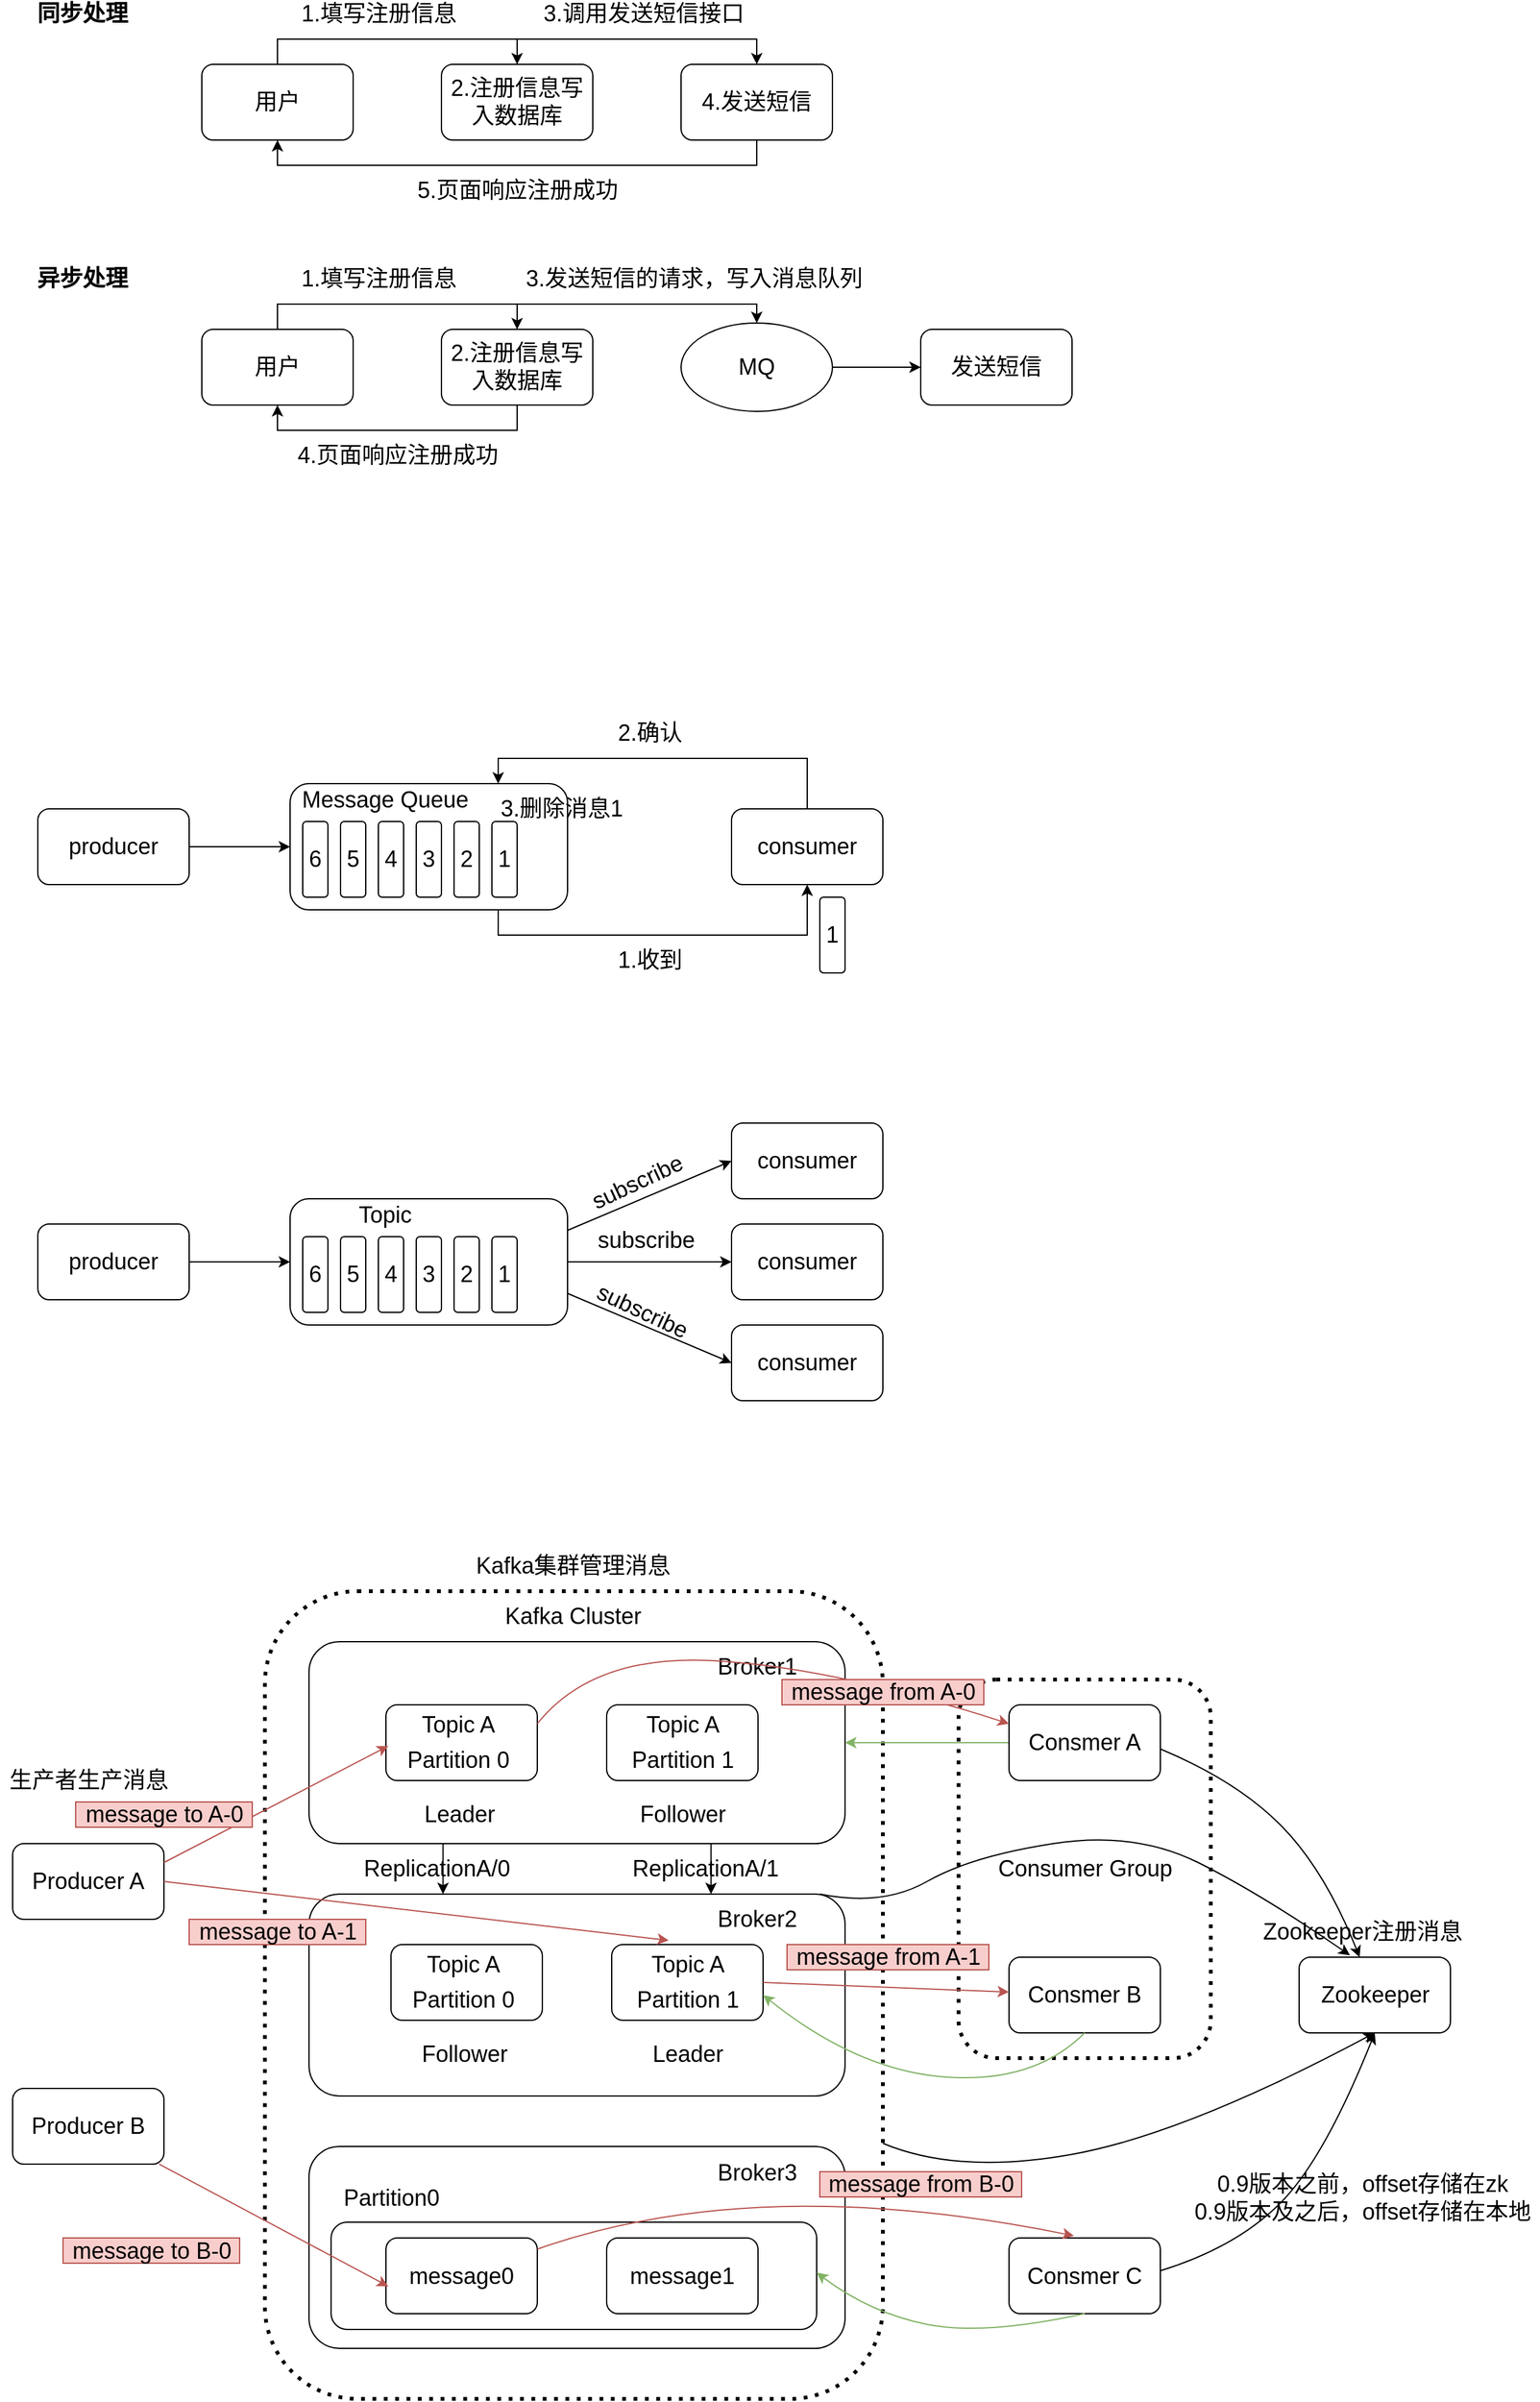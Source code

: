 <mxfile version="14.6.13" type="device" pages="2"><diagram id="A5o_Wc2vz5MApdbl6kz6" name="kafka"><mxGraphModel dx="1913" dy="807" grid="1" gridSize="10" guides="1" tooltips="1" connect="1" arrows="1" fold="1" page="1" pageScale="1" pageWidth="827" pageHeight="1169" math="0" shadow="0"><root><mxCell id="0"/><mxCell id="1" parent="0"/><mxCell id="I1nLcoLQ8HfuRh0uaco5-5" style="edgeStyle=orthogonalEdgeStyle;rounded=0;orthogonalLoop=1;jettySize=auto;html=1;exitX=0.5;exitY=0;exitDx=0;exitDy=0;entryX=0.5;entryY=0;entryDx=0;entryDy=0;" parent="1" source="I1nLcoLQ8HfuRh0uaco5-1" target="I1nLcoLQ8HfuRh0uaco5-2" edge="1"><mxGeometry relative="1" as="geometry"/></mxCell><mxCell id="I1nLcoLQ8HfuRh0uaco5-1" value="&lt;font style=&quot;font-size: 18px&quot;&gt;用户&lt;/font&gt;" style="rounded=1;whiteSpace=wrap;html=1;" parent="1" vertex="1"><mxGeometry x="120" y="120" width="120" height="60" as="geometry"/></mxCell><mxCell id="I1nLcoLQ8HfuRh0uaco5-9" style="edgeStyle=orthogonalEdgeStyle;rounded=0;orthogonalLoop=1;jettySize=auto;html=1;exitX=0.5;exitY=0;exitDx=0;exitDy=0;entryX=0.5;entryY=0;entryDx=0;entryDy=0;" parent="1" source="I1nLcoLQ8HfuRh0uaco5-2" target="I1nLcoLQ8HfuRh0uaco5-7" edge="1"><mxGeometry relative="1" as="geometry"/></mxCell><mxCell id="I1nLcoLQ8HfuRh0uaco5-2" value="&lt;font style=&quot;font-size: 18px&quot;&gt;2.注册信息写入数据库&lt;/font&gt;" style="rounded=1;whiteSpace=wrap;html=1;" parent="1" vertex="1"><mxGeometry x="310" y="120" width="120" height="60" as="geometry"/></mxCell><mxCell id="I1nLcoLQ8HfuRh0uaco5-27" style="edgeStyle=orthogonalEdgeStyle;rounded=0;orthogonalLoop=1;jettySize=auto;html=1;entryX=0.5;entryY=1;entryDx=0;entryDy=0;" parent="1" source="I1nLcoLQ8HfuRh0uaco5-7" target="I1nLcoLQ8HfuRh0uaco5-1" edge="1"><mxGeometry relative="1" as="geometry"><Array as="points"><mxPoint x="560" y="200"/><mxPoint x="180" y="200"/></Array></mxGeometry></mxCell><mxCell id="I1nLcoLQ8HfuRh0uaco5-7" value="&lt;font style=&quot;font-size: 18px&quot;&gt;4.发送短信&lt;/font&gt;" style="rounded=1;whiteSpace=wrap;html=1;" parent="1" vertex="1"><mxGeometry x="500" y="120" width="120" height="60" as="geometry"/></mxCell><mxCell id="I1nLcoLQ8HfuRh0uaco5-6" value="&lt;font style=&quot;font-size: 18px&quot;&gt;1.填写注册信息&lt;/font&gt;" style="text;html=1;align=center;verticalAlign=middle;resizable=0;points=[];autosize=1;" parent="1" vertex="1"><mxGeometry x="190" y="70" width="140" height="20" as="geometry"/></mxCell><mxCell id="I1nLcoLQ8HfuRh0uaco5-11" value="&lt;span style=&quot;font-size: 18px&quot;&gt;3.调用发送短信接口&lt;br&gt;&lt;/span&gt;" style="text;html=1;align=center;verticalAlign=middle;resizable=0;points=[];autosize=1;" parent="1" vertex="1"><mxGeometry x="385" y="70" width="170" height="20" as="geometry"/></mxCell><mxCell id="I1nLcoLQ8HfuRh0uaco5-12" value="&lt;span style=&quot;font-size: 18px&quot;&gt;&lt;b&gt;同步处理&lt;/b&gt;&lt;br&gt;&lt;/span&gt;" style="text;html=1;align=center;verticalAlign=middle;resizable=0;points=[];autosize=1;" parent="1" vertex="1"><mxGeometry x="-20" y="70" width="90" height="20" as="geometry"/></mxCell><mxCell id="I1nLcoLQ8HfuRh0uaco5-13" style="edgeStyle=orthogonalEdgeStyle;rounded=0;orthogonalLoop=1;jettySize=auto;html=1;exitX=0.5;exitY=0;exitDx=0;exitDy=0;entryX=0.5;entryY=0;entryDx=0;entryDy=0;" parent="1" source="I1nLcoLQ8HfuRh0uaco5-14" target="I1nLcoLQ8HfuRh0uaco5-16" edge="1"><mxGeometry relative="1" as="geometry"/></mxCell><mxCell id="I1nLcoLQ8HfuRh0uaco5-14" value="&lt;font style=&quot;font-size: 18px&quot;&gt;用户&lt;/font&gt;" style="rounded=1;whiteSpace=wrap;html=1;" parent="1" vertex="1"><mxGeometry x="120" y="330" width="120" height="60" as="geometry"/></mxCell><mxCell id="I1nLcoLQ8HfuRh0uaco5-15" style="edgeStyle=orthogonalEdgeStyle;rounded=0;orthogonalLoop=1;jettySize=auto;html=1;exitX=0.5;exitY=0;exitDx=0;exitDy=0;entryX=0.5;entryY=0;entryDx=0;entryDy=0;" parent="1" source="I1nLcoLQ8HfuRh0uaco5-16" target="I1nLcoLQ8HfuRh0uaco5-23" edge="1"><mxGeometry relative="1" as="geometry"><mxPoint x="560" y="320" as="targetPoint"/><Array as="points"><mxPoint x="370" y="310"/><mxPoint x="560" y="310"/></Array></mxGeometry></mxCell><mxCell id="I1nLcoLQ8HfuRh0uaco5-31" style="edgeStyle=orthogonalEdgeStyle;rounded=0;orthogonalLoop=1;jettySize=auto;html=1;entryX=0.5;entryY=1;entryDx=0;entryDy=0;" parent="1" source="I1nLcoLQ8HfuRh0uaco5-16" target="I1nLcoLQ8HfuRh0uaco5-14" edge="1"><mxGeometry relative="1" as="geometry"><Array as="points"><mxPoint x="370" y="410"/><mxPoint x="180" y="410"/></Array></mxGeometry></mxCell><mxCell id="I1nLcoLQ8HfuRh0uaco5-16" value="&lt;font style=&quot;font-size: 18px&quot;&gt;2.注册信息写入数据库&lt;/font&gt;" style="rounded=1;whiteSpace=wrap;html=1;" parent="1" vertex="1"><mxGeometry x="310" y="330" width="120" height="60" as="geometry"/></mxCell><mxCell id="I1nLcoLQ8HfuRh0uaco5-17" value="&lt;font style=&quot;font-size: 18px&quot;&gt;发送短信&lt;/font&gt;" style="rounded=1;whiteSpace=wrap;html=1;" parent="1" vertex="1"><mxGeometry x="690" y="330" width="120" height="60" as="geometry"/></mxCell><mxCell id="I1nLcoLQ8HfuRh0uaco5-18" value="&lt;font style=&quot;font-size: 18px&quot;&gt;1.填写注册信息&lt;/font&gt;" style="text;html=1;align=center;verticalAlign=middle;resizable=0;points=[];autosize=1;" parent="1" vertex="1"><mxGeometry x="190" y="280" width="140" height="20" as="geometry"/></mxCell><mxCell id="I1nLcoLQ8HfuRh0uaco5-19" value="&lt;span style=&quot;font-size: 18px&quot;&gt;3.发送短信的请求，写入消息队列&lt;br&gt;&lt;/span&gt;" style="text;html=1;align=center;verticalAlign=middle;resizable=0;points=[];autosize=1;" parent="1" vertex="1"><mxGeometry x="370" y="280" width="280" height="20" as="geometry"/></mxCell><mxCell id="I1nLcoLQ8HfuRh0uaco5-20" value="&lt;span style=&quot;font-size: 18px&quot;&gt;&lt;b&gt;异步处理&lt;/b&gt;&lt;br&gt;&lt;/span&gt;" style="text;html=1;align=center;verticalAlign=middle;resizable=0;points=[];autosize=1;" parent="1" vertex="1"><mxGeometry x="-20" y="280" width="90" height="20" as="geometry"/></mxCell><mxCell id="I1nLcoLQ8HfuRh0uaco5-24" value="" style="edgeStyle=orthogonalEdgeStyle;rounded=0;orthogonalLoop=1;jettySize=auto;html=1;" parent="1" source="I1nLcoLQ8HfuRh0uaco5-23" target="I1nLcoLQ8HfuRh0uaco5-17" edge="1"><mxGeometry relative="1" as="geometry"/></mxCell><mxCell id="I1nLcoLQ8HfuRh0uaco5-23" value="&lt;font style=&quot;font-size: 18px&quot;&gt;MQ&lt;/font&gt;" style="ellipse;whiteSpace=wrap;html=1;" parent="1" vertex="1"><mxGeometry x="500" y="325" width="120" height="70" as="geometry"/></mxCell><mxCell id="I1nLcoLQ8HfuRh0uaco5-28" value="&lt;font style=&quot;font-size: 18px&quot;&gt;5.页面响应注册成功&lt;/font&gt;" style="text;html=1;align=center;verticalAlign=middle;resizable=0;points=[];autosize=1;" parent="1" vertex="1"><mxGeometry x="285" y="210" width="170" height="20" as="geometry"/></mxCell><mxCell id="I1nLcoLQ8HfuRh0uaco5-32" value="&lt;font style=&quot;font-size: 18px&quot;&gt;4.页面响应注册成功&lt;/font&gt;" style="text;html=1;align=center;verticalAlign=middle;resizable=0;points=[];autosize=1;" parent="1" vertex="1"><mxGeometry x="190" y="420" width="170" height="20" as="geometry"/></mxCell><mxCell id="I1nLcoLQ8HfuRh0uaco5-35" value="" style="edgeStyle=orthogonalEdgeStyle;rounded=0;orthogonalLoop=1;jettySize=auto;html=1;" parent="1" source="I1nLcoLQ8HfuRh0uaco5-33" target="I1nLcoLQ8HfuRh0uaco5-34" edge="1"><mxGeometry relative="1" as="geometry"/></mxCell><mxCell id="I1nLcoLQ8HfuRh0uaco5-33" value="&lt;font style=&quot;font-size: 18px&quot;&gt;producer&lt;br&gt;&lt;/font&gt;" style="rounded=1;whiteSpace=wrap;html=1;" parent="1" vertex="1"><mxGeometry x="-10" y="710" width="120" height="60" as="geometry"/></mxCell><mxCell id="I1nLcoLQ8HfuRh0uaco5-54" style="edgeStyle=orthogonalEdgeStyle;rounded=0;orthogonalLoop=1;jettySize=auto;html=1;exitX=0.75;exitY=1;exitDx=0;exitDy=0;entryX=0.5;entryY=1;entryDx=0;entryDy=0;" parent="1" source="I1nLcoLQ8HfuRh0uaco5-34" target="I1nLcoLQ8HfuRh0uaco5-45" edge="1"><mxGeometry relative="1" as="geometry"/></mxCell><mxCell id="I1nLcoLQ8HfuRh0uaco5-34" value="&lt;font style=&quot;font-size: 18px&quot;&gt;&lt;br&gt;&lt;/font&gt;" style="rounded=1;whiteSpace=wrap;html=1;" parent="1" vertex="1"><mxGeometry x="190" y="690" width="220" height="100" as="geometry"/></mxCell><mxCell id="I1nLcoLQ8HfuRh0uaco5-36" value="&lt;font style=&quot;font-size: 18px&quot;&gt;Message Queue&lt;/font&gt;" style="text;html=1;align=center;verticalAlign=middle;resizable=0;points=[];autosize=1;" parent="1" vertex="1"><mxGeometry x="190" y="693" width="150" height="20" as="geometry"/></mxCell><mxCell id="I1nLcoLQ8HfuRh0uaco5-37" value="&lt;font style=&quot;font-size: 18px&quot;&gt;6&lt;br&gt;&lt;/font&gt;" style="rounded=1;whiteSpace=wrap;html=1;" parent="1" vertex="1"><mxGeometry x="200" y="720" width="20" height="60" as="geometry"/></mxCell><mxCell id="I1nLcoLQ8HfuRh0uaco5-38" value="&lt;font style=&quot;font-size: 18px&quot;&gt;5&lt;br&gt;&lt;/font&gt;" style="rounded=1;whiteSpace=wrap;html=1;" parent="1" vertex="1"><mxGeometry x="230" y="720" width="20" height="60" as="geometry"/></mxCell><mxCell id="I1nLcoLQ8HfuRh0uaco5-39" value="&lt;font style=&quot;font-size: 18px&quot;&gt;4&lt;br&gt;&lt;/font&gt;" style="rounded=1;whiteSpace=wrap;html=1;" parent="1" vertex="1"><mxGeometry x="260" y="720" width="20" height="60" as="geometry"/></mxCell><mxCell id="I1nLcoLQ8HfuRh0uaco5-40" value="&lt;font style=&quot;font-size: 18px&quot;&gt;3&lt;br&gt;&lt;/font&gt;" style="rounded=1;whiteSpace=wrap;html=1;" parent="1" vertex="1"><mxGeometry x="290" y="720" width="20" height="60" as="geometry"/></mxCell><mxCell id="I1nLcoLQ8HfuRh0uaco5-41" value="&lt;font style=&quot;font-size: 18px&quot;&gt;2&lt;br&gt;&lt;/font&gt;" style="rounded=1;whiteSpace=wrap;html=1;" parent="1" vertex="1"><mxGeometry x="320" y="720" width="20" height="60" as="geometry"/></mxCell><mxCell id="I1nLcoLQ8HfuRh0uaco5-42" value="&lt;font style=&quot;font-size: 18px&quot;&gt;1&lt;br&gt;&lt;/font&gt;" style="rounded=1;whiteSpace=wrap;html=1;" parent="1" vertex="1"><mxGeometry x="350" y="720" width="20" height="60" as="geometry"/></mxCell><mxCell id="I1nLcoLQ8HfuRh0uaco5-56" style="edgeStyle=orthogonalEdgeStyle;rounded=0;orthogonalLoop=1;jettySize=auto;html=1;exitX=0.5;exitY=0;exitDx=0;exitDy=0;entryX=0.75;entryY=0;entryDx=0;entryDy=0;" parent="1" source="I1nLcoLQ8HfuRh0uaco5-45" target="I1nLcoLQ8HfuRh0uaco5-34" edge="1"><mxGeometry relative="1" as="geometry"><Array as="points"><mxPoint x="600" y="670"/><mxPoint x="355" y="670"/></Array></mxGeometry></mxCell><mxCell id="I1nLcoLQ8HfuRh0uaco5-45" value="&lt;font style=&quot;font-size: 18px&quot;&gt;consumer&lt;br&gt;&lt;/font&gt;" style="rounded=1;whiteSpace=wrap;html=1;" parent="1" vertex="1"><mxGeometry x="540" y="710" width="120" height="60" as="geometry"/></mxCell><mxCell id="I1nLcoLQ8HfuRh0uaco5-48" value="&lt;font style=&quot;font-size: 18px&quot;&gt;2.确认&lt;/font&gt;" style="text;html=1;align=center;verticalAlign=middle;resizable=0;points=[];autosize=1;" parent="1" vertex="1"><mxGeometry x="440" y="640" width="70" height="20" as="geometry"/></mxCell><mxCell id="I1nLcoLQ8HfuRh0uaco5-49" value="&lt;font style=&quot;font-size: 18px&quot;&gt;1&lt;br&gt;&lt;/font&gt;" style="rounded=1;whiteSpace=wrap;html=1;" parent="1" vertex="1"><mxGeometry x="610" y="780" width="20" height="60" as="geometry"/></mxCell><mxCell id="I1nLcoLQ8HfuRh0uaco5-53" value="&lt;font style=&quot;font-size: 18px&quot;&gt;1.收到&lt;/font&gt;" style="text;html=1;align=center;verticalAlign=middle;resizable=0;points=[];autosize=1;" parent="1" vertex="1"><mxGeometry x="440" y="820" width="70" height="20" as="geometry"/></mxCell><mxCell id="I1nLcoLQ8HfuRh0uaco5-57" value="&lt;font style=&quot;font-size: 18px&quot;&gt;3.删除消息1&lt;/font&gt;" style="text;html=1;align=center;verticalAlign=middle;resizable=0;points=[];autosize=1;" parent="1" vertex="1"><mxGeometry x="350" y="700" width="110" height="20" as="geometry"/></mxCell><mxCell id="I1nLcoLQ8HfuRh0uaco5-58" value="" style="edgeStyle=orthogonalEdgeStyle;rounded=0;orthogonalLoop=1;jettySize=auto;html=1;" parent="1" source="I1nLcoLQ8HfuRh0uaco5-59" target="I1nLcoLQ8HfuRh0uaco5-61" edge="1"><mxGeometry relative="1" as="geometry"/></mxCell><mxCell id="I1nLcoLQ8HfuRh0uaco5-59" value="&lt;font style=&quot;font-size: 18px&quot;&gt;producer&lt;br&gt;&lt;/font&gt;" style="rounded=1;whiteSpace=wrap;html=1;" parent="1" vertex="1"><mxGeometry x="-10" y="1039" width="120" height="60" as="geometry"/></mxCell><mxCell id="I1nLcoLQ8HfuRh0uaco5-61" value="&lt;font style=&quot;font-size: 18px&quot;&gt;&lt;br&gt;&lt;/font&gt;" style="rounded=1;whiteSpace=wrap;html=1;" parent="1" vertex="1"><mxGeometry x="190" y="1019" width="220" height="100" as="geometry"/></mxCell><mxCell id="I1nLcoLQ8HfuRh0uaco5-62" value="&lt;font style=&quot;font-size: 18px&quot;&gt;Topic&lt;/font&gt;" style="text;html=1;align=center;verticalAlign=middle;resizable=0;points=[];autosize=1;" parent="1" vertex="1"><mxGeometry x="235" y="1022" width="60" height="20" as="geometry"/></mxCell><mxCell id="I1nLcoLQ8HfuRh0uaco5-63" value="&lt;font style=&quot;font-size: 18px&quot;&gt;6&lt;br&gt;&lt;/font&gt;" style="rounded=1;whiteSpace=wrap;html=1;" parent="1" vertex="1"><mxGeometry x="200" y="1049" width="20" height="60" as="geometry"/></mxCell><mxCell id="I1nLcoLQ8HfuRh0uaco5-64" value="&lt;font style=&quot;font-size: 18px&quot;&gt;5&lt;br&gt;&lt;/font&gt;" style="rounded=1;whiteSpace=wrap;html=1;" parent="1" vertex="1"><mxGeometry x="230" y="1049" width="20" height="60" as="geometry"/></mxCell><mxCell id="I1nLcoLQ8HfuRh0uaco5-65" value="&lt;font style=&quot;font-size: 18px&quot;&gt;4&lt;br&gt;&lt;/font&gt;" style="rounded=1;whiteSpace=wrap;html=1;" parent="1" vertex="1"><mxGeometry x="260" y="1049" width="20" height="60" as="geometry"/></mxCell><mxCell id="I1nLcoLQ8HfuRh0uaco5-66" value="&lt;font style=&quot;font-size: 18px&quot;&gt;3&lt;br&gt;&lt;/font&gt;" style="rounded=1;whiteSpace=wrap;html=1;" parent="1" vertex="1"><mxGeometry x="290" y="1049" width="20" height="60" as="geometry"/></mxCell><mxCell id="I1nLcoLQ8HfuRh0uaco5-67" value="&lt;font style=&quot;font-size: 18px&quot;&gt;2&lt;br&gt;&lt;/font&gt;" style="rounded=1;whiteSpace=wrap;html=1;" parent="1" vertex="1"><mxGeometry x="320" y="1049" width="20" height="60" as="geometry"/></mxCell><mxCell id="I1nLcoLQ8HfuRh0uaco5-68" value="&lt;font style=&quot;font-size: 18px&quot;&gt;1&lt;br&gt;&lt;/font&gt;" style="rounded=1;whiteSpace=wrap;html=1;" parent="1" vertex="1"><mxGeometry x="350" y="1049" width="20" height="60" as="geometry"/></mxCell><mxCell id="I1nLcoLQ8HfuRh0uaco5-70" value="&lt;font style=&quot;font-size: 18px&quot;&gt;consumer&lt;br&gt;&lt;/font&gt;" style="rounded=1;whiteSpace=wrap;html=1;" parent="1" vertex="1"><mxGeometry x="540" y="1039" width="120" height="60" as="geometry"/></mxCell><mxCell id="I1nLcoLQ8HfuRh0uaco5-75" value="&lt;font style=&quot;font-size: 18px&quot;&gt;consumer&lt;br&gt;&lt;/font&gt;" style="rounded=1;whiteSpace=wrap;html=1;" parent="1" vertex="1"><mxGeometry x="540" y="959" width="120" height="60" as="geometry"/></mxCell><mxCell id="I1nLcoLQ8HfuRh0uaco5-76" value="&lt;font style=&quot;font-size: 18px&quot;&gt;consumer&lt;br&gt;&lt;/font&gt;" style="rounded=1;whiteSpace=wrap;html=1;" parent="1" vertex="1"><mxGeometry x="540" y="1119" width="120" height="60" as="geometry"/></mxCell><mxCell id="I1nLcoLQ8HfuRh0uaco5-78" value="" style="endArrow=classic;html=1;exitX=1;exitY=0.25;exitDx=0;exitDy=0;entryX=0;entryY=0.5;entryDx=0;entryDy=0;" parent="1" source="I1nLcoLQ8HfuRh0uaco5-61" target="I1nLcoLQ8HfuRh0uaco5-75" edge="1"><mxGeometry width="50" height="50" relative="1" as="geometry"><mxPoint x="560" y="1040" as="sourcePoint"/><mxPoint x="610" y="990" as="targetPoint"/></mxGeometry></mxCell><mxCell id="I1nLcoLQ8HfuRh0uaco5-79" value="" style="endArrow=classic;html=1;exitX=1;exitY=0.5;exitDx=0;exitDy=0;" parent="1" source="I1nLcoLQ8HfuRh0uaco5-61" target="I1nLcoLQ8HfuRh0uaco5-70" edge="1"><mxGeometry width="50" height="50" relative="1" as="geometry"><mxPoint x="420" y="1054" as="sourcePoint"/><mxPoint x="550" y="999" as="targetPoint"/></mxGeometry></mxCell><mxCell id="I1nLcoLQ8HfuRh0uaco5-80" value="" style="endArrow=classic;html=1;exitX=1;exitY=0.75;exitDx=0;exitDy=0;entryX=0;entryY=0.5;entryDx=0;entryDy=0;" parent="1" source="I1nLcoLQ8HfuRh0uaco5-61" target="I1nLcoLQ8HfuRh0uaco5-76" edge="1"><mxGeometry width="50" height="50" relative="1" as="geometry"><mxPoint x="420" y="1079" as="sourcePoint"/><mxPoint x="550" y="1079" as="targetPoint"/></mxGeometry></mxCell><mxCell id="I1nLcoLQ8HfuRh0uaco5-83" value="&lt;font style=&quot;font-size: 18px&quot;&gt;subscribe&lt;/font&gt;" style="text;html=1;align=center;verticalAlign=middle;resizable=0;points=[];autosize=1;rotation=-25;" parent="1" vertex="1"><mxGeometry x="420" y="996" width="90" height="20" as="geometry"/></mxCell><mxCell id="I1nLcoLQ8HfuRh0uaco5-86" value="&lt;font style=&quot;font-size: 18px&quot;&gt;subscribe&lt;/font&gt;" style="text;html=1;align=center;verticalAlign=middle;resizable=0;points=[];autosize=1;rotation=0;" parent="1" vertex="1"><mxGeometry x="427" y="1042" width="90" height="20" as="geometry"/></mxCell><mxCell id="I1nLcoLQ8HfuRh0uaco5-87" value="&lt;font style=&quot;font-size: 18px&quot;&gt;subscribe&lt;/font&gt;" style="text;html=1;align=center;verticalAlign=middle;resizable=0;points=[];autosize=1;rotation=25;" parent="1" vertex="1"><mxGeometry x="424" y="1098" width="90" height="20" as="geometry"/></mxCell><mxCell id="I1nLcoLQ8HfuRh0uaco5-165" value="" style="group" parent="1" vertex="1" connectable="0"><mxGeometry x="-40" y="1300" width="1220" height="670" as="geometry"/></mxCell><mxCell id="I1nLcoLQ8HfuRh0uaco5-89" value="&lt;font style=&quot;font-size: 18px&quot;&gt;Producer A&lt;br&gt;&lt;/font&gt;" style="rounded=1;whiteSpace=wrap;html=1;" parent="I1nLcoLQ8HfuRh0uaco5-165" vertex="1"><mxGeometry x="10" y="230" width="120" height="60" as="geometry"/></mxCell><mxCell id="I1nLcoLQ8HfuRh0uaco5-90" value="&lt;font style=&quot;font-size: 18px&quot;&gt;&lt;br&gt;&lt;/font&gt;" style="rounded=1;whiteSpace=wrap;html=1;gradientColor=#ffffff;fillColor=none;strokeWidth=3;dashed=1;dashPattern=1 2;" parent="I1nLcoLQ8HfuRh0uaco5-165" vertex="1"><mxGeometry x="210" y="30" width="490" height="640" as="geometry"/></mxCell><mxCell id="I1nLcoLQ8HfuRh0uaco5-91" value="&lt;font style=&quot;font-size: 18px&quot;&gt;Kafka集群管理消息&lt;/font&gt;" style="text;html=1;align=center;verticalAlign=middle;resizable=0;points=[];autosize=1;" parent="I1nLcoLQ8HfuRh0uaco5-165" vertex="1"><mxGeometry x="369" width="170" height="20" as="geometry"/></mxCell><mxCell id="I1nLcoLQ8HfuRh0uaco5-92" value="&lt;font style=&quot;font-size: 18px&quot;&gt;&lt;br&gt;&lt;/font&gt;" style="rounded=1;whiteSpace=wrap;html=1;" parent="I1nLcoLQ8HfuRh0uaco5-165" vertex="1"><mxGeometry x="245" y="70" width="425" height="160" as="geometry"/></mxCell><mxCell id="I1nLcoLQ8HfuRh0uaco5-94" value="&lt;font style=&quot;font-size: 18px&quot;&gt;&lt;br&gt;&lt;/font&gt;" style="rounded=1;whiteSpace=wrap;html=1;" parent="I1nLcoLQ8HfuRh0uaco5-165" vertex="1"><mxGeometry x="245" y="270" width="425" height="160" as="geometry"/></mxCell><mxCell id="I1nLcoLQ8HfuRh0uaco5-120" style="edgeStyle=orthogonalEdgeStyle;rounded=0;orthogonalLoop=1;jettySize=auto;html=1;exitX=0.25;exitY=1;exitDx=0;exitDy=0;entryX=0.25;entryY=0;entryDx=0;entryDy=0;" parent="I1nLcoLQ8HfuRh0uaco5-165" source="I1nLcoLQ8HfuRh0uaco5-92" target="I1nLcoLQ8HfuRh0uaco5-94" edge="1"><mxGeometry relative="1" as="geometry"/></mxCell><mxCell id="I1nLcoLQ8HfuRh0uaco5-121" style="edgeStyle=orthogonalEdgeStyle;rounded=0;orthogonalLoop=1;jettySize=auto;html=1;exitX=0.75;exitY=1;exitDx=0;exitDy=0;entryX=0.75;entryY=0;entryDx=0;entryDy=0;" parent="I1nLcoLQ8HfuRh0uaco5-165" source="I1nLcoLQ8HfuRh0uaco5-92" target="I1nLcoLQ8HfuRh0uaco5-94" edge="1"><mxGeometry relative="1" as="geometry"/></mxCell><mxCell id="I1nLcoLQ8HfuRh0uaco5-95" value="&lt;font style=&quot;font-size: 18px&quot;&gt;&lt;br&gt;&lt;/font&gt;" style="rounded=1;whiteSpace=wrap;html=1;" parent="I1nLcoLQ8HfuRh0uaco5-165" vertex="1"><mxGeometry x="245" y="470" width="425" height="160" as="geometry"/></mxCell><mxCell id="I1nLcoLQ8HfuRh0uaco5-96" value="&lt;font style=&quot;font-size: 18px&quot;&gt;&lt;br&gt;&lt;/font&gt;" style="rounded=1;whiteSpace=wrap;html=1;" parent="I1nLcoLQ8HfuRh0uaco5-165" vertex="1"><mxGeometry x="306" y="120" width="120" height="60" as="geometry"/></mxCell><mxCell id="I1nLcoLQ8HfuRh0uaco5-97" value="&lt;font style=&quot;font-size: 18px&quot;&gt;&lt;br&gt;&lt;/font&gt;" style="rounded=1;whiteSpace=wrap;html=1;" parent="I1nLcoLQ8HfuRh0uaco5-165" vertex="1"><mxGeometry x="481" y="120" width="120" height="60" as="geometry"/></mxCell><mxCell id="I1nLcoLQ8HfuRh0uaco5-100" value="&lt;font style=&quot;font-size: 18px&quot;&gt;&lt;br&gt;&lt;/font&gt;" style="rounded=1;whiteSpace=wrap;html=1;" parent="I1nLcoLQ8HfuRh0uaco5-165" vertex="1"><mxGeometry x="262.5" y="530" width="385" height="85" as="geometry"/></mxCell><mxCell id="I1nLcoLQ8HfuRh0uaco5-101" value="&lt;font style=&quot;font-size: 18px&quot;&gt;message0&lt;br&gt;&lt;/font&gt;" style="rounded=1;whiteSpace=wrap;html=1;" parent="I1nLcoLQ8HfuRh0uaco5-165" vertex="1"><mxGeometry x="306" y="542.5" width="120" height="60" as="geometry"/></mxCell><mxCell id="I1nLcoLQ8HfuRh0uaco5-102" value="&lt;font style=&quot;font-size: 18px&quot;&gt;message1&lt;br&gt;&lt;/font&gt;" style="rounded=1;whiteSpace=wrap;html=1;" parent="I1nLcoLQ8HfuRh0uaco5-165" vertex="1"><mxGeometry x="481" y="542.5" width="120" height="60" as="geometry"/></mxCell><mxCell id="I1nLcoLQ8HfuRh0uaco5-103" value="&lt;font style=&quot;font-size: 18px&quot;&gt;Producer B&lt;br&gt;&lt;/font&gt;" style="rounded=1;whiteSpace=wrap;html=1;" parent="I1nLcoLQ8HfuRh0uaco5-165" vertex="1"><mxGeometry x="10" y="424" width="120" height="60" as="geometry"/></mxCell><mxCell id="I1nLcoLQ8HfuRh0uaco5-104" value="&lt;font style=&quot;font-size: 18px&quot;&gt;&lt;br&gt;&lt;/font&gt;" style="rounded=1;whiteSpace=wrap;html=1;gradientColor=#ffffff;fillColor=none;strokeWidth=3;dashed=1;dashPattern=1 2;" parent="I1nLcoLQ8HfuRh0uaco5-165" vertex="1"><mxGeometry x="760" y="100" width="200" height="300" as="geometry"/></mxCell><mxCell id="I1nLcoLQ8HfuRh0uaco5-160" value="" style="edgeStyle=orthogonalEdgeStyle;rounded=0;orthogonalLoop=1;jettySize=auto;html=1;strokeColor=#82b366;fillColor=#d5e8d4;" parent="I1nLcoLQ8HfuRh0uaco5-165" source="I1nLcoLQ8HfuRh0uaco5-105" target="I1nLcoLQ8HfuRh0uaco5-92" edge="1"><mxGeometry relative="1" as="geometry"><mxPoint x="720" y="150" as="targetPoint"/></mxGeometry></mxCell><mxCell id="I1nLcoLQ8HfuRh0uaco5-105" value="&lt;font style=&quot;font-size: 18px&quot;&gt;Consmer A&lt;br&gt;&lt;/font&gt;" style="rounded=1;whiteSpace=wrap;html=1;" parent="I1nLcoLQ8HfuRh0uaco5-165" vertex="1"><mxGeometry x="800" y="120" width="120" height="60" as="geometry"/></mxCell><mxCell id="I1nLcoLQ8HfuRh0uaco5-106" value="&lt;font style=&quot;font-size: 18px&quot;&gt;Consmer B&lt;br&gt;&lt;/font&gt;" style="rounded=1;whiteSpace=wrap;html=1;" parent="I1nLcoLQ8HfuRh0uaco5-165" vertex="1"><mxGeometry x="800" y="320" width="120" height="60" as="geometry"/></mxCell><mxCell id="I1nLcoLQ8HfuRh0uaco5-107" value="&lt;font style=&quot;font-size: 18px&quot;&gt;Consmer C&lt;br&gt;&lt;/font&gt;" style="rounded=1;whiteSpace=wrap;html=1;" parent="I1nLcoLQ8HfuRh0uaco5-165" vertex="1"><mxGeometry x="800" y="542.5" width="120" height="60" as="geometry"/></mxCell><mxCell id="I1nLcoLQ8HfuRh0uaco5-108" value="" style="rounded=1;whiteSpace=wrap;html=1;" parent="I1nLcoLQ8HfuRh0uaco5-165" vertex="1"><mxGeometry x="1030" y="320" width="120" height="60" as="geometry"/></mxCell><mxCell id="I1nLcoLQ8HfuRh0uaco5-109" value="&lt;font style=&quot;font-size: 18px&quot;&gt;生产者生产消息&lt;/font&gt;" style="text;html=1;align=center;verticalAlign=middle;resizable=0;points=[];autosize=1;" parent="I1nLcoLQ8HfuRh0uaco5-165" vertex="1"><mxGeometry y="170" width="140" height="20" as="geometry"/></mxCell><mxCell id="I1nLcoLQ8HfuRh0uaco5-110" value="&lt;font style=&quot;font-size: 18px&quot;&gt;Kafka Cluster&lt;/font&gt;" style="text;html=1;align=center;verticalAlign=middle;resizable=0;points=[];autosize=1;" parent="I1nLcoLQ8HfuRh0uaco5-165" vertex="1"><mxGeometry x="394" y="40" width="120" height="20" as="geometry"/></mxCell><mxCell id="I1nLcoLQ8HfuRh0uaco5-111" value="&lt;font style=&quot;font-size: 18px&quot;&gt;Broker1&lt;/font&gt;" style="text;html=1;align=center;verticalAlign=middle;resizable=0;points=[];autosize=1;" parent="I1nLcoLQ8HfuRh0uaco5-165" vertex="1"><mxGeometry x="560" y="80" width="80" height="20" as="geometry"/></mxCell><mxCell id="I1nLcoLQ8HfuRh0uaco5-112" value="&lt;font style=&quot;font-size: 18px&quot;&gt;Broker2&lt;/font&gt;" style="text;html=1;align=center;verticalAlign=middle;resizable=0;points=[];autosize=1;" parent="I1nLcoLQ8HfuRh0uaco5-165" vertex="1"><mxGeometry x="560" y="280" width="80" height="20" as="geometry"/></mxCell><mxCell id="I1nLcoLQ8HfuRh0uaco5-113" value="&lt;font style=&quot;font-size: 18px&quot;&gt;Broker3&lt;/font&gt;" style="text;html=1;align=center;verticalAlign=middle;resizable=0;points=[];autosize=1;" parent="I1nLcoLQ8HfuRh0uaco5-165" vertex="1"><mxGeometry x="560" y="481" width="80" height="20" as="geometry"/></mxCell><mxCell id="I1nLcoLQ8HfuRh0uaco5-114" value="&lt;font style=&quot;font-size: 18px&quot;&gt;Topic A&lt;/font&gt;" style="text;html=1;align=center;verticalAlign=middle;resizable=0;points=[];autosize=1;" parent="I1nLcoLQ8HfuRh0uaco5-165" vertex="1"><mxGeometry x="328" y="126" width="70" height="20" as="geometry"/></mxCell><mxCell id="I1nLcoLQ8HfuRh0uaco5-115" value="&lt;font style=&quot;font-size: 18px&quot;&gt;Partition 0&lt;/font&gt;" style="text;html=1;align=center;verticalAlign=middle;resizable=0;points=[];autosize=1;" parent="I1nLcoLQ8HfuRh0uaco5-165" vertex="1"><mxGeometry x="313" y="154" width="100" height="20" as="geometry"/></mxCell><mxCell id="I1nLcoLQ8HfuRh0uaco5-116" value="&lt;font style=&quot;font-size: 18px&quot;&gt;Topic A&lt;/font&gt;" style="text;html=1;align=center;verticalAlign=middle;resizable=0;points=[];autosize=1;" parent="I1nLcoLQ8HfuRh0uaco5-165" vertex="1"><mxGeometry x="506" y="126" width="70" height="20" as="geometry"/></mxCell><mxCell id="I1nLcoLQ8HfuRh0uaco5-117" value="&lt;font style=&quot;font-size: 18px&quot;&gt;Partition 1&lt;/font&gt;" style="text;html=1;align=center;verticalAlign=middle;resizable=0;points=[];autosize=1;" parent="I1nLcoLQ8HfuRh0uaco5-165" vertex="1"><mxGeometry x="491" y="154" width="100" height="20" as="geometry"/></mxCell><mxCell id="I1nLcoLQ8HfuRh0uaco5-118" value="&lt;font style=&quot;font-size: 18px&quot;&gt;Leader&lt;/font&gt;" style="text;html=1;align=center;verticalAlign=middle;resizable=0;points=[];autosize=1;" parent="I1nLcoLQ8HfuRh0uaco5-165" vertex="1"><mxGeometry x="329" y="197" width="70" height="20" as="geometry"/></mxCell><mxCell id="I1nLcoLQ8HfuRh0uaco5-119" value="&lt;font style=&quot;font-size: 18px&quot;&gt;Follower&lt;/font&gt;" style="text;html=1;align=center;verticalAlign=middle;resizable=0;points=[];autosize=1;" parent="I1nLcoLQ8HfuRh0uaco5-165" vertex="1"><mxGeometry x="501" y="197" width="80" height="20" as="geometry"/></mxCell><mxCell id="I1nLcoLQ8HfuRh0uaco5-122" value="&lt;font style=&quot;font-size: 18px&quot;&gt;ReplicationA/0&lt;/font&gt;" style="text;html=1;align=center;verticalAlign=middle;resizable=0;points=[];autosize=1;" parent="I1nLcoLQ8HfuRh0uaco5-165" vertex="1"><mxGeometry x="281" y="240" width="130" height="20" as="geometry"/></mxCell><mxCell id="I1nLcoLQ8HfuRh0uaco5-123" value="&lt;font style=&quot;font-size: 18px&quot;&gt;ReplicationA/1&lt;/font&gt;" style="text;html=1;align=center;verticalAlign=middle;resizable=0;points=[];autosize=1;" parent="I1nLcoLQ8HfuRh0uaco5-165" vertex="1"><mxGeometry x="494" y="240" width="130" height="20" as="geometry"/></mxCell><mxCell id="I1nLcoLQ8HfuRh0uaco5-124" value="&lt;font style=&quot;font-size: 18px&quot;&gt;&lt;br&gt;&lt;/font&gt;" style="rounded=1;whiteSpace=wrap;html=1;" parent="I1nLcoLQ8HfuRh0uaco5-165" vertex="1"><mxGeometry x="310" y="310" width="120" height="60" as="geometry"/></mxCell><mxCell id="I1nLcoLQ8HfuRh0uaco5-125" value="&lt;font style=&quot;font-size: 18px&quot;&gt;&lt;br&gt;&lt;/font&gt;" style="rounded=1;whiteSpace=wrap;html=1;" parent="I1nLcoLQ8HfuRh0uaco5-165" vertex="1"><mxGeometry x="485" y="310" width="120" height="60" as="geometry"/></mxCell><mxCell id="I1nLcoLQ8HfuRh0uaco5-126" value="&lt;font style=&quot;font-size: 18px&quot;&gt;Topic A&lt;/font&gt;" style="text;html=1;align=center;verticalAlign=middle;resizable=0;points=[];autosize=1;" parent="I1nLcoLQ8HfuRh0uaco5-165" vertex="1"><mxGeometry x="332" y="316" width="70" height="20" as="geometry"/></mxCell><mxCell id="I1nLcoLQ8HfuRh0uaco5-127" value="&lt;font style=&quot;font-size: 18px&quot;&gt;Partition 0&lt;/font&gt;" style="text;html=1;align=center;verticalAlign=middle;resizable=0;points=[];autosize=1;" parent="I1nLcoLQ8HfuRh0uaco5-165" vertex="1"><mxGeometry x="317" y="344" width="100" height="20" as="geometry"/></mxCell><mxCell id="I1nLcoLQ8HfuRh0uaco5-128" value="&lt;font style=&quot;font-size: 18px&quot;&gt;Topic A&lt;/font&gt;" style="text;html=1;align=center;verticalAlign=middle;resizable=0;points=[];autosize=1;" parent="I1nLcoLQ8HfuRh0uaco5-165" vertex="1"><mxGeometry x="510" y="316" width="70" height="20" as="geometry"/></mxCell><mxCell id="I1nLcoLQ8HfuRh0uaco5-129" value="&lt;font style=&quot;font-size: 18px&quot;&gt;Partition 1&lt;/font&gt;" style="text;html=1;align=center;verticalAlign=middle;resizable=0;points=[];autosize=1;" parent="I1nLcoLQ8HfuRh0uaco5-165" vertex="1"><mxGeometry x="495" y="344" width="100" height="20" as="geometry"/></mxCell><mxCell id="I1nLcoLQ8HfuRh0uaco5-130" value="&lt;font style=&quot;font-size: 18px&quot;&gt;Follower&lt;/font&gt;" style="text;html=1;align=center;verticalAlign=middle;resizable=0;points=[];autosize=1;" parent="I1nLcoLQ8HfuRh0uaco5-165" vertex="1"><mxGeometry x="328" y="387" width="80" height="20" as="geometry"/></mxCell><mxCell id="I1nLcoLQ8HfuRh0uaco5-131" value="&lt;font style=&quot;font-size: 18px&quot;&gt;Leader&lt;/font&gt;" style="text;html=1;align=center;verticalAlign=middle;resizable=0;points=[];autosize=1;" parent="I1nLcoLQ8HfuRh0uaco5-165" vertex="1"><mxGeometry x="510" y="387" width="70" height="20" as="geometry"/></mxCell><mxCell id="I1nLcoLQ8HfuRh0uaco5-132" value="&lt;font style=&quot;font-size: 18px&quot;&gt;Partition0&lt;/font&gt;" style="text;html=1;align=center;verticalAlign=middle;resizable=0;points=[];autosize=1;" parent="I1nLcoLQ8HfuRh0uaco5-165" vertex="1"><mxGeometry x="265" y="501" width="90" height="20" as="geometry"/></mxCell><mxCell id="I1nLcoLQ8HfuRh0uaco5-133" value="" style="endArrow=classic;html=1;exitX=1;exitY=0.25;exitDx=0;exitDy=0;entryX=-0.051;entryY=-0.071;entryDx=0;entryDy=0;entryPerimeter=0;strokeColor=#b85450;fillColor=#f8cecc;" parent="I1nLcoLQ8HfuRh0uaco5-165" source="I1nLcoLQ8HfuRh0uaco5-89" target="I1nLcoLQ8HfuRh0uaco5-115" edge="1"><mxGeometry width="50" height="50" relative="1" as="geometry"><mxPoint x="120" y="290" as="sourcePoint"/><mxPoint x="170" y="240" as="targetPoint"/></mxGeometry></mxCell><mxCell id="I1nLcoLQ8HfuRh0uaco5-134" value="&lt;span style=&quot;font-size: 18px&quot;&gt;message to A-0&lt;/span&gt;" style="text;html=1;align=center;verticalAlign=middle;resizable=0;points=[];autosize=1;fillColor=#f8cecc;strokeColor=#b85450;" parent="I1nLcoLQ8HfuRh0uaco5-165" vertex="1"><mxGeometry x="60" y="197" width="140" height="20" as="geometry"/></mxCell><mxCell id="I1nLcoLQ8HfuRh0uaco5-136" value="" style="endArrow=classic;html=1;exitX=1;exitY=0.5;exitDx=0;exitDy=0;entryX=0.377;entryY=-0.055;entryDx=0;entryDy=0;entryPerimeter=0;fillColor=#f8cecc;strokeColor=#b85450;" parent="I1nLcoLQ8HfuRh0uaco5-165" source="I1nLcoLQ8HfuRh0uaco5-89" target="I1nLcoLQ8HfuRh0uaco5-125" edge="1"><mxGeometry width="50" height="50" relative="1" as="geometry"><mxPoint x="180" y="310" as="sourcePoint"/><mxPoint x="230" y="260" as="targetPoint"/></mxGeometry></mxCell><mxCell id="I1nLcoLQ8HfuRh0uaco5-137" value="&lt;span style=&quot;font-size: 18px&quot;&gt;message to A-1&lt;/span&gt;" style="text;html=1;align=center;verticalAlign=middle;resizable=0;points=[];autosize=1;fillColor=#f8cecc;strokeColor=#b85450;" parent="I1nLcoLQ8HfuRh0uaco5-165" vertex="1"><mxGeometry x="150" y="290" width="140" height="20" as="geometry"/></mxCell><mxCell id="I1nLcoLQ8HfuRh0uaco5-138" value="" style="endArrow=classic;html=1;entryX=0.016;entryY=0.639;entryDx=0;entryDy=0;entryPerimeter=0;fillColor=#f8cecc;strokeColor=#b85450;" parent="I1nLcoLQ8HfuRh0uaco5-165" source="I1nLcoLQ8HfuRh0uaco5-103" target="I1nLcoLQ8HfuRh0uaco5-101" edge="1"><mxGeometry width="50" height="50" relative="1" as="geometry"><mxPoint x="520" y="450" as="sourcePoint"/><mxPoint x="570" y="400" as="targetPoint"/></mxGeometry></mxCell><mxCell id="I1nLcoLQ8HfuRh0uaco5-139" value="&lt;span style=&quot;font-size: 18px&quot;&gt;message to B-0&lt;/span&gt;" style="text;html=1;align=center;verticalAlign=middle;resizable=0;points=[];autosize=1;fillColor=#f8cecc;strokeColor=#b85450;" parent="I1nLcoLQ8HfuRh0uaco5-165" vertex="1"><mxGeometry x="50" y="542.5" width="140" height="20" as="geometry"/></mxCell><mxCell id="I1nLcoLQ8HfuRh0uaco5-140" value="&lt;font style=&quot;font-size: 18px&quot;&gt;Consumer Group&lt;/font&gt;" style="text;html=1;align=center;verticalAlign=middle;resizable=0;points=[];autosize=1;" parent="I1nLcoLQ8HfuRh0uaco5-165" vertex="1"><mxGeometry x="785" y="240" width="150" height="20" as="geometry"/></mxCell><mxCell id="I1nLcoLQ8HfuRh0uaco5-141" value="" style="endArrow=classic;html=1;strokeColor=#b85450;exitX=1;exitY=0.5;exitDx=0;exitDy=0;fillColor=#f8cecc;" parent="I1nLcoLQ8HfuRh0uaco5-165" source="I1nLcoLQ8HfuRh0uaco5-125" target="I1nLcoLQ8HfuRh0uaco5-106" edge="1"><mxGeometry width="50" height="50" relative="1" as="geometry"><mxPoint x="520" y="330" as="sourcePoint"/><mxPoint x="570" y="280" as="targetPoint"/></mxGeometry></mxCell><mxCell id="I1nLcoLQ8HfuRh0uaco5-143" value="" style="curved=1;endArrow=classic;html=1;strokeColor=#b85450;exitX=1;exitY=0.25;exitDx=0;exitDy=0;entryX=0;entryY=0.25;entryDx=0;entryDy=0;fillColor=#f8cecc;" parent="I1nLcoLQ8HfuRh0uaco5-165" source="I1nLcoLQ8HfuRh0uaco5-96" target="I1nLcoLQ8HfuRh0uaco5-105" edge="1"><mxGeometry width="50" height="50" relative="1" as="geometry"><mxPoint x="520" y="330" as="sourcePoint"/><mxPoint x="570" y="280" as="targetPoint"/><Array as="points"><mxPoint x="470" y="80"/><mxPoint x="660" y="90"/></Array></mxGeometry></mxCell><mxCell id="I1nLcoLQ8HfuRh0uaco5-145" value="" style="curved=1;endArrow=classic;html=1;strokeColor=#b85450;entryX=0.429;entryY=-0.028;entryDx=0;entryDy=0;entryPerimeter=0;fillColor=#f8cecc;" parent="I1nLcoLQ8HfuRh0uaco5-165" source="I1nLcoLQ8HfuRh0uaco5-101" target="I1nLcoLQ8HfuRh0uaco5-107" edge="1"><mxGeometry width="50" height="50" relative="1" as="geometry"><mxPoint x="520" y="330" as="sourcePoint"/><mxPoint x="570" y="280" as="targetPoint"/><Array as="points"><mxPoint x="600" y="490"/></Array></mxGeometry></mxCell><mxCell id="I1nLcoLQ8HfuRh0uaco5-146" value="&lt;span style=&quot;font-size: 18px&quot;&gt;message from A-0&lt;/span&gt;" style="text;html=1;align=center;verticalAlign=middle;resizable=0;points=[];autosize=1;fillColor=#f8cecc;strokeColor=#b85450;" parent="I1nLcoLQ8HfuRh0uaco5-165" vertex="1"><mxGeometry x="620" y="100" width="160" height="20" as="geometry"/></mxCell><mxCell id="I1nLcoLQ8HfuRh0uaco5-147" value="&lt;span style=&quot;font-size: 18px&quot;&gt;message from A-1&lt;/span&gt;" style="text;html=1;align=center;verticalAlign=middle;resizable=0;points=[];autosize=1;fillColor=#f8cecc;strokeColor=#b85450;" parent="I1nLcoLQ8HfuRh0uaco5-165" vertex="1"><mxGeometry x="624" y="310" width="160" height="20" as="geometry"/></mxCell><mxCell id="I1nLcoLQ8HfuRh0uaco5-148" value="&lt;span style=&quot;font-size: 18px&quot;&gt;message from B-0&lt;/span&gt;" style="text;html=1;align=center;verticalAlign=middle;resizable=0;points=[];autosize=1;fillColor=#f8cecc;strokeColor=#b85450;" parent="I1nLcoLQ8HfuRh0uaco5-165" vertex="1"><mxGeometry x="650" y="490" width="160" height="20" as="geometry"/></mxCell><mxCell id="I1nLcoLQ8HfuRh0uaco5-149" value="&lt;font style=&quot;font-size: 18px&quot;&gt;Zookeeper&lt;/font&gt;" style="text;html=1;align=center;verticalAlign=middle;resizable=0;points=[];autosize=1;" parent="I1nLcoLQ8HfuRh0uaco5-165" vertex="1"><mxGeometry x="1040" y="340" width="100" height="20" as="geometry"/></mxCell><mxCell id="I1nLcoLQ8HfuRh0uaco5-150" value="&lt;font style=&quot;font-size: 18px&quot;&gt;Zookeeper注册消息&lt;/font&gt;" style="text;html=1;align=center;verticalAlign=middle;resizable=0;points=[];autosize=1;" parent="I1nLcoLQ8HfuRh0uaco5-165" vertex="1"><mxGeometry x="995" y="290" width="170" height="20" as="geometry"/></mxCell><mxCell id="I1nLcoLQ8HfuRh0uaco5-151" value="&lt;font style=&quot;font-size: 18px&quot;&gt;0.9版本之前，offset存储在zk&lt;br&gt;0.9版本及之后，offset存储在本地&lt;br&gt;&lt;/font&gt;" style="text;html=1;align=center;verticalAlign=middle;resizable=0;points=[];autosize=1;" parent="I1nLcoLQ8HfuRh0uaco5-165" vertex="1"><mxGeometry x="940" y="491" width="280" height="40" as="geometry"/></mxCell><mxCell id="I1nLcoLQ8HfuRh0uaco5-152" value="" style="curved=1;endArrow=classic;html=1;exitX=1;exitY=0.25;exitDx=0;exitDy=0;" parent="I1nLcoLQ8HfuRh0uaco5-165" target="I1nLcoLQ8HfuRh0uaco5-108" edge="1"><mxGeometry width="50" height="50" relative="1" as="geometry"><mxPoint x="920" y="155" as="sourcePoint"/><mxPoint x="1294" y="155" as="targetPoint"/><Array as="points"><mxPoint x="980" y="180"/><mxPoint x="1050" y="250"/></Array></mxGeometry></mxCell><mxCell id="I1nLcoLQ8HfuRh0uaco5-153" value="" style="curved=1;endArrow=classic;html=1;exitX=0.953;exitY=0;exitDx=0;exitDy=0;exitPerimeter=0;entryX=0.336;entryY=-0.025;entryDx=0;entryDy=0;entryPerimeter=0;" parent="I1nLcoLQ8HfuRh0uaco5-165" source="I1nLcoLQ8HfuRh0uaco5-94" target="I1nLcoLQ8HfuRh0uaco5-108" edge="1"><mxGeometry width="50" height="50" relative="1" as="geometry"><mxPoint x="670" y="270" as="sourcePoint"/><mxPoint x="828" y="435" as="targetPoint"/><Array as="points"><mxPoint x="700" y="280"/><mxPoint x="770" y="240"/><mxPoint x="900" y="220"/><mxPoint x="1000" y="270"/></Array></mxGeometry></mxCell><mxCell id="I1nLcoLQ8HfuRh0uaco5-156" value="" style="curved=1;endArrow=classic;html=1;exitX=1;exitY=0.25;exitDx=0;exitDy=0;entryX=0.5;entryY=1;entryDx=0;entryDy=0;" parent="I1nLcoLQ8HfuRh0uaco5-165" target="I1nLcoLQ8HfuRh0uaco5-108" edge="1"><mxGeometry width="50" height="50" relative="1" as="geometry"><mxPoint x="700" y="467.5" as="sourcePoint"/><mxPoint x="858.0" y="632.5" as="targetPoint"/><Array as="points"><mxPoint x="760" y="492.5"/><mxPoint x="940" y="460"/></Array></mxGeometry></mxCell><mxCell id="I1nLcoLQ8HfuRh0uaco5-158" value="" style="curved=1;endArrow=classic;html=1;exitX=1;exitY=0.25;exitDx=0;exitDy=0;entryX=0.5;entryY=1;entryDx=0;entryDy=0;" parent="I1nLcoLQ8HfuRh0uaco5-165" target="I1nLcoLQ8HfuRh0uaco5-108" edge="1"><mxGeometry width="50" height="50" relative="1" as="geometry"><mxPoint x="920" y="568.5" as="sourcePoint"/><mxPoint x="1310" y="481.0" as="targetPoint"/><Array as="points"><mxPoint x="980" y="550"/><mxPoint x="1050" y="480"/></Array></mxGeometry></mxCell><mxCell id="I1nLcoLQ8HfuRh0uaco5-163" value="" style="curved=1;endArrow=classic;html=1;exitX=1;exitY=0.25;exitDx=0;exitDy=0;fillColor=#d5e8d4;strokeColor=#82b366;" parent="I1nLcoLQ8HfuRh0uaco5-165" edge="1"><mxGeometry width="50" height="50" relative="1" as="geometry"><mxPoint x="860" y="380" as="sourcePoint"/><mxPoint x="605" y="350" as="targetPoint"/><Array as="points"><mxPoint x="820" y="420"/><mxPoint x="680" y="410"/></Array></mxGeometry></mxCell><mxCell id="I1nLcoLQ8HfuRh0uaco5-164" value="" style="curved=1;endArrow=classic;html=1;exitX=0.5;exitY=1;exitDx=0;exitDy=0;fillColor=#d5e8d4;strokeColor=#82b366;" parent="I1nLcoLQ8HfuRh0uaco5-165" source="I1nLcoLQ8HfuRh0uaco5-107" edge="1"><mxGeometry width="50" height="50" relative="1" as="geometry"><mxPoint x="902.5" y="600.0" as="sourcePoint"/><mxPoint x="647.5" y="570" as="targetPoint"/><Array as="points"><mxPoint x="780" y="620"/><mxPoint x="690" y="602"/></Array></mxGeometry></mxCell></root></mxGraphModel></diagram><diagram id="v11mW9TdXcpEnBZa3QV2" name="hadoop"><mxGraphModel dx="1913" dy="807" grid="1" gridSize="10" guides="1" tooltips="1" connect="1" arrows="1" fold="1" page="1" pageScale="1" pageWidth="827" pageHeight="1169" math="0" shadow="0"><root><mxCell id="iIgadvoD8Gx5DBEo3-0Z-0"/><mxCell id="iIgadvoD8Gx5DBEo3-0Z-1" parent="iIgadvoD8Gx5DBEo3-0Z-0"/><mxCell id="pDv-gGXTL58hoAVvoiTp-0" value="" style="edgeStyle=orthogonalEdgeStyle;rounded=0;orthogonalLoop=1;jettySize=auto;html=1;" edge="1" parent="iIgadvoD8Gx5DBEo3-0Z-1" source="pDv-gGXTL58hoAVvoiTp-1" target="pDv-gGXTL58hoAVvoiTp-3"><mxGeometry relative="1" as="geometry"/></mxCell><mxCell id="pDv-gGXTL58hoAVvoiTp-1" value="&lt;font style=&quot;font-size: 18px&quot;&gt;producer&lt;br&gt;&lt;/font&gt;" style="rounded=1;whiteSpace=wrap;html=1;" vertex="1" parent="iIgadvoD8Gx5DBEo3-0Z-1"><mxGeometry x="-30" y="170" width="120" height="60" as="geometry"/></mxCell><mxCell id="pDv-gGXTL58hoAVvoiTp-2" style="edgeStyle=orthogonalEdgeStyle;rounded=0;orthogonalLoop=1;jettySize=auto;html=1;exitX=0.75;exitY=1;exitDx=0;exitDy=0;entryX=0.5;entryY=1;entryDx=0;entryDy=0;" edge="1" parent="iIgadvoD8Gx5DBEo3-0Z-1" source="pDv-gGXTL58hoAVvoiTp-3" target="pDv-gGXTL58hoAVvoiTp-12"><mxGeometry relative="1" as="geometry"/></mxCell><mxCell id="pDv-gGXTL58hoAVvoiTp-3" value="&lt;font style=&quot;font-size: 18px&quot;&gt;&lt;br&gt;&lt;/font&gt;" style="rounded=1;whiteSpace=wrap;html=1;" vertex="1" parent="iIgadvoD8Gx5DBEo3-0Z-1"><mxGeometry x="170" y="150" width="220" height="100" as="geometry"/></mxCell><mxCell id="pDv-gGXTL58hoAVvoiTp-4" value="&lt;font style=&quot;font-size: 18px&quot;&gt;Message Queue&lt;/font&gt;" style="text;html=1;align=center;verticalAlign=middle;resizable=0;points=[];autosize=1;" vertex="1" parent="iIgadvoD8Gx5DBEo3-0Z-1"><mxGeometry x="170" y="153" width="150" height="20" as="geometry"/></mxCell><mxCell id="pDv-gGXTL58hoAVvoiTp-5" value="&lt;font style=&quot;font-size: 18px&quot;&gt;6&lt;br&gt;&lt;/font&gt;" style="rounded=1;whiteSpace=wrap;html=1;" vertex="1" parent="iIgadvoD8Gx5DBEo3-0Z-1"><mxGeometry x="180" y="180" width="20" height="60" as="geometry"/></mxCell><mxCell id="pDv-gGXTL58hoAVvoiTp-6" value="&lt;font style=&quot;font-size: 18px&quot;&gt;5&lt;br&gt;&lt;/font&gt;" style="rounded=1;whiteSpace=wrap;html=1;" vertex="1" parent="iIgadvoD8Gx5DBEo3-0Z-1"><mxGeometry x="210" y="180" width="20" height="60" as="geometry"/></mxCell><mxCell id="pDv-gGXTL58hoAVvoiTp-7" value="&lt;font style=&quot;font-size: 18px&quot;&gt;4&lt;br&gt;&lt;/font&gt;" style="rounded=1;whiteSpace=wrap;html=1;" vertex="1" parent="iIgadvoD8Gx5DBEo3-0Z-1"><mxGeometry x="240" y="180" width="20" height="60" as="geometry"/></mxCell><mxCell id="pDv-gGXTL58hoAVvoiTp-8" value="&lt;font style=&quot;font-size: 18px&quot;&gt;3&lt;br&gt;&lt;/font&gt;" style="rounded=1;whiteSpace=wrap;html=1;" vertex="1" parent="iIgadvoD8Gx5DBEo3-0Z-1"><mxGeometry x="270" y="180" width="20" height="60" as="geometry"/></mxCell><mxCell id="pDv-gGXTL58hoAVvoiTp-9" value="&lt;font style=&quot;font-size: 18px&quot;&gt;2&lt;br&gt;&lt;/font&gt;" style="rounded=1;whiteSpace=wrap;html=1;" vertex="1" parent="iIgadvoD8Gx5DBEo3-0Z-1"><mxGeometry x="300" y="180" width="20" height="60" as="geometry"/></mxCell><mxCell id="pDv-gGXTL58hoAVvoiTp-10" value="&lt;font style=&quot;font-size: 18px&quot;&gt;1&lt;br&gt;&lt;/font&gt;" style="rounded=1;whiteSpace=wrap;html=1;" vertex="1" parent="iIgadvoD8Gx5DBEo3-0Z-1"><mxGeometry x="330" y="180" width="20" height="60" as="geometry"/></mxCell><mxCell id="pDv-gGXTL58hoAVvoiTp-11" style="edgeStyle=orthogonalEdgeStyle;rounded=0;orthogonalLoop=1;jettySize=auto;html=1;exitX=0.5;exitY=0;exitDx=0;exitDy=0;entryX=0.75;entryY=0;entryDx=0;entryDy=0;" edge="1" parent="iIgadvoD8Gx5DBEo3-0Z-1" source="pDv-gGXTL58hoAVvoiTp-12" target="pDv-gGXTL58hoAVvoiTp-3"><mxGeometry relative="1" as="geometry"><Array as="points"><mxPoint x="580" y="130"/><mxPoint x="335" y="130"/></Array></mxGeometry></mxCell><mxCell id="pDv-gGXTL58hoAVvoiTp-12" value="&lt;font style=&quot;font-size: 18px&quot;&gt;consumer&lt;br&gt;&lt;/font&gt;" style="rounded=1;whiteSpace=wrap;html=1;" vertex="1" parent="iIgadvoD8Gx5DBEo3-0Z-1"><mxGeometry x="520" y="170" width="120" height="60" as="geometry"/></mxCell><mxCell id="pDv-gGXTL58hoAVvoiTp-13" value="&lt;font style=&quot;font-size: 18px&quot;&gt;2.确认&lt;/font&gt;" style="text;html=1;align=center;verticalAlign=middle;resizable=0;points=[];autosize=1;" vertex="1" parent="iIgadvoD8Gx5DBEo3-0Z-1"><mxGeometry x="420" y="100" width="70" height="20" as="geometry"/></mxCell><mxCell id="pDv-gGXTL58hoAVvoiTp-14" value="&lt;font style=&quot;font-size: 18px&quot;&gt;1&lt;br&gt;&lt;/font&gt;" style="rounded=1;whiteSpace=wrap;html=1;" vertex="1" parent="iIgadvoD8Gx5DBEo3-0Z-1"><mxGeometry x="590" y="240" width="20" height="60" as="geometry"/></mxCell><mxCell id="pDv-gGXTL58hoAVvoiTp-15" value="&lt;font style=&quot;font-size: 18px&quot;&gt;1.收到&lt;/font&gt;" style="text;html=1;align=center;verticalAlign=middle;resizable=0;points=[];autosize=1;" vertex="1" parent="iIgadvoD8Gx5DBEo3-0Z-1"><mxGeometry x="420" y="280" width="70" height="20" as="geometry"/></mxCell><mxCell id="pDv-gGXTL58hoAVvoiTp-16" value="&lt;font style=&quot;font-size: 18px&quot;&gt;3.删除消息1&lt;/font&gt;" style="text;html=1;align=center;verticalAlign=middle;resizable=0;points=[];autosize=1;" vertex="1" parent="iIgadvoD8Gx5DBEo3-0Z-1"><mxGeometry x="330" y="160" width="110" height="20" as="geometry"/></mxCell></root></mxGraphModel></diagram></mxfile>